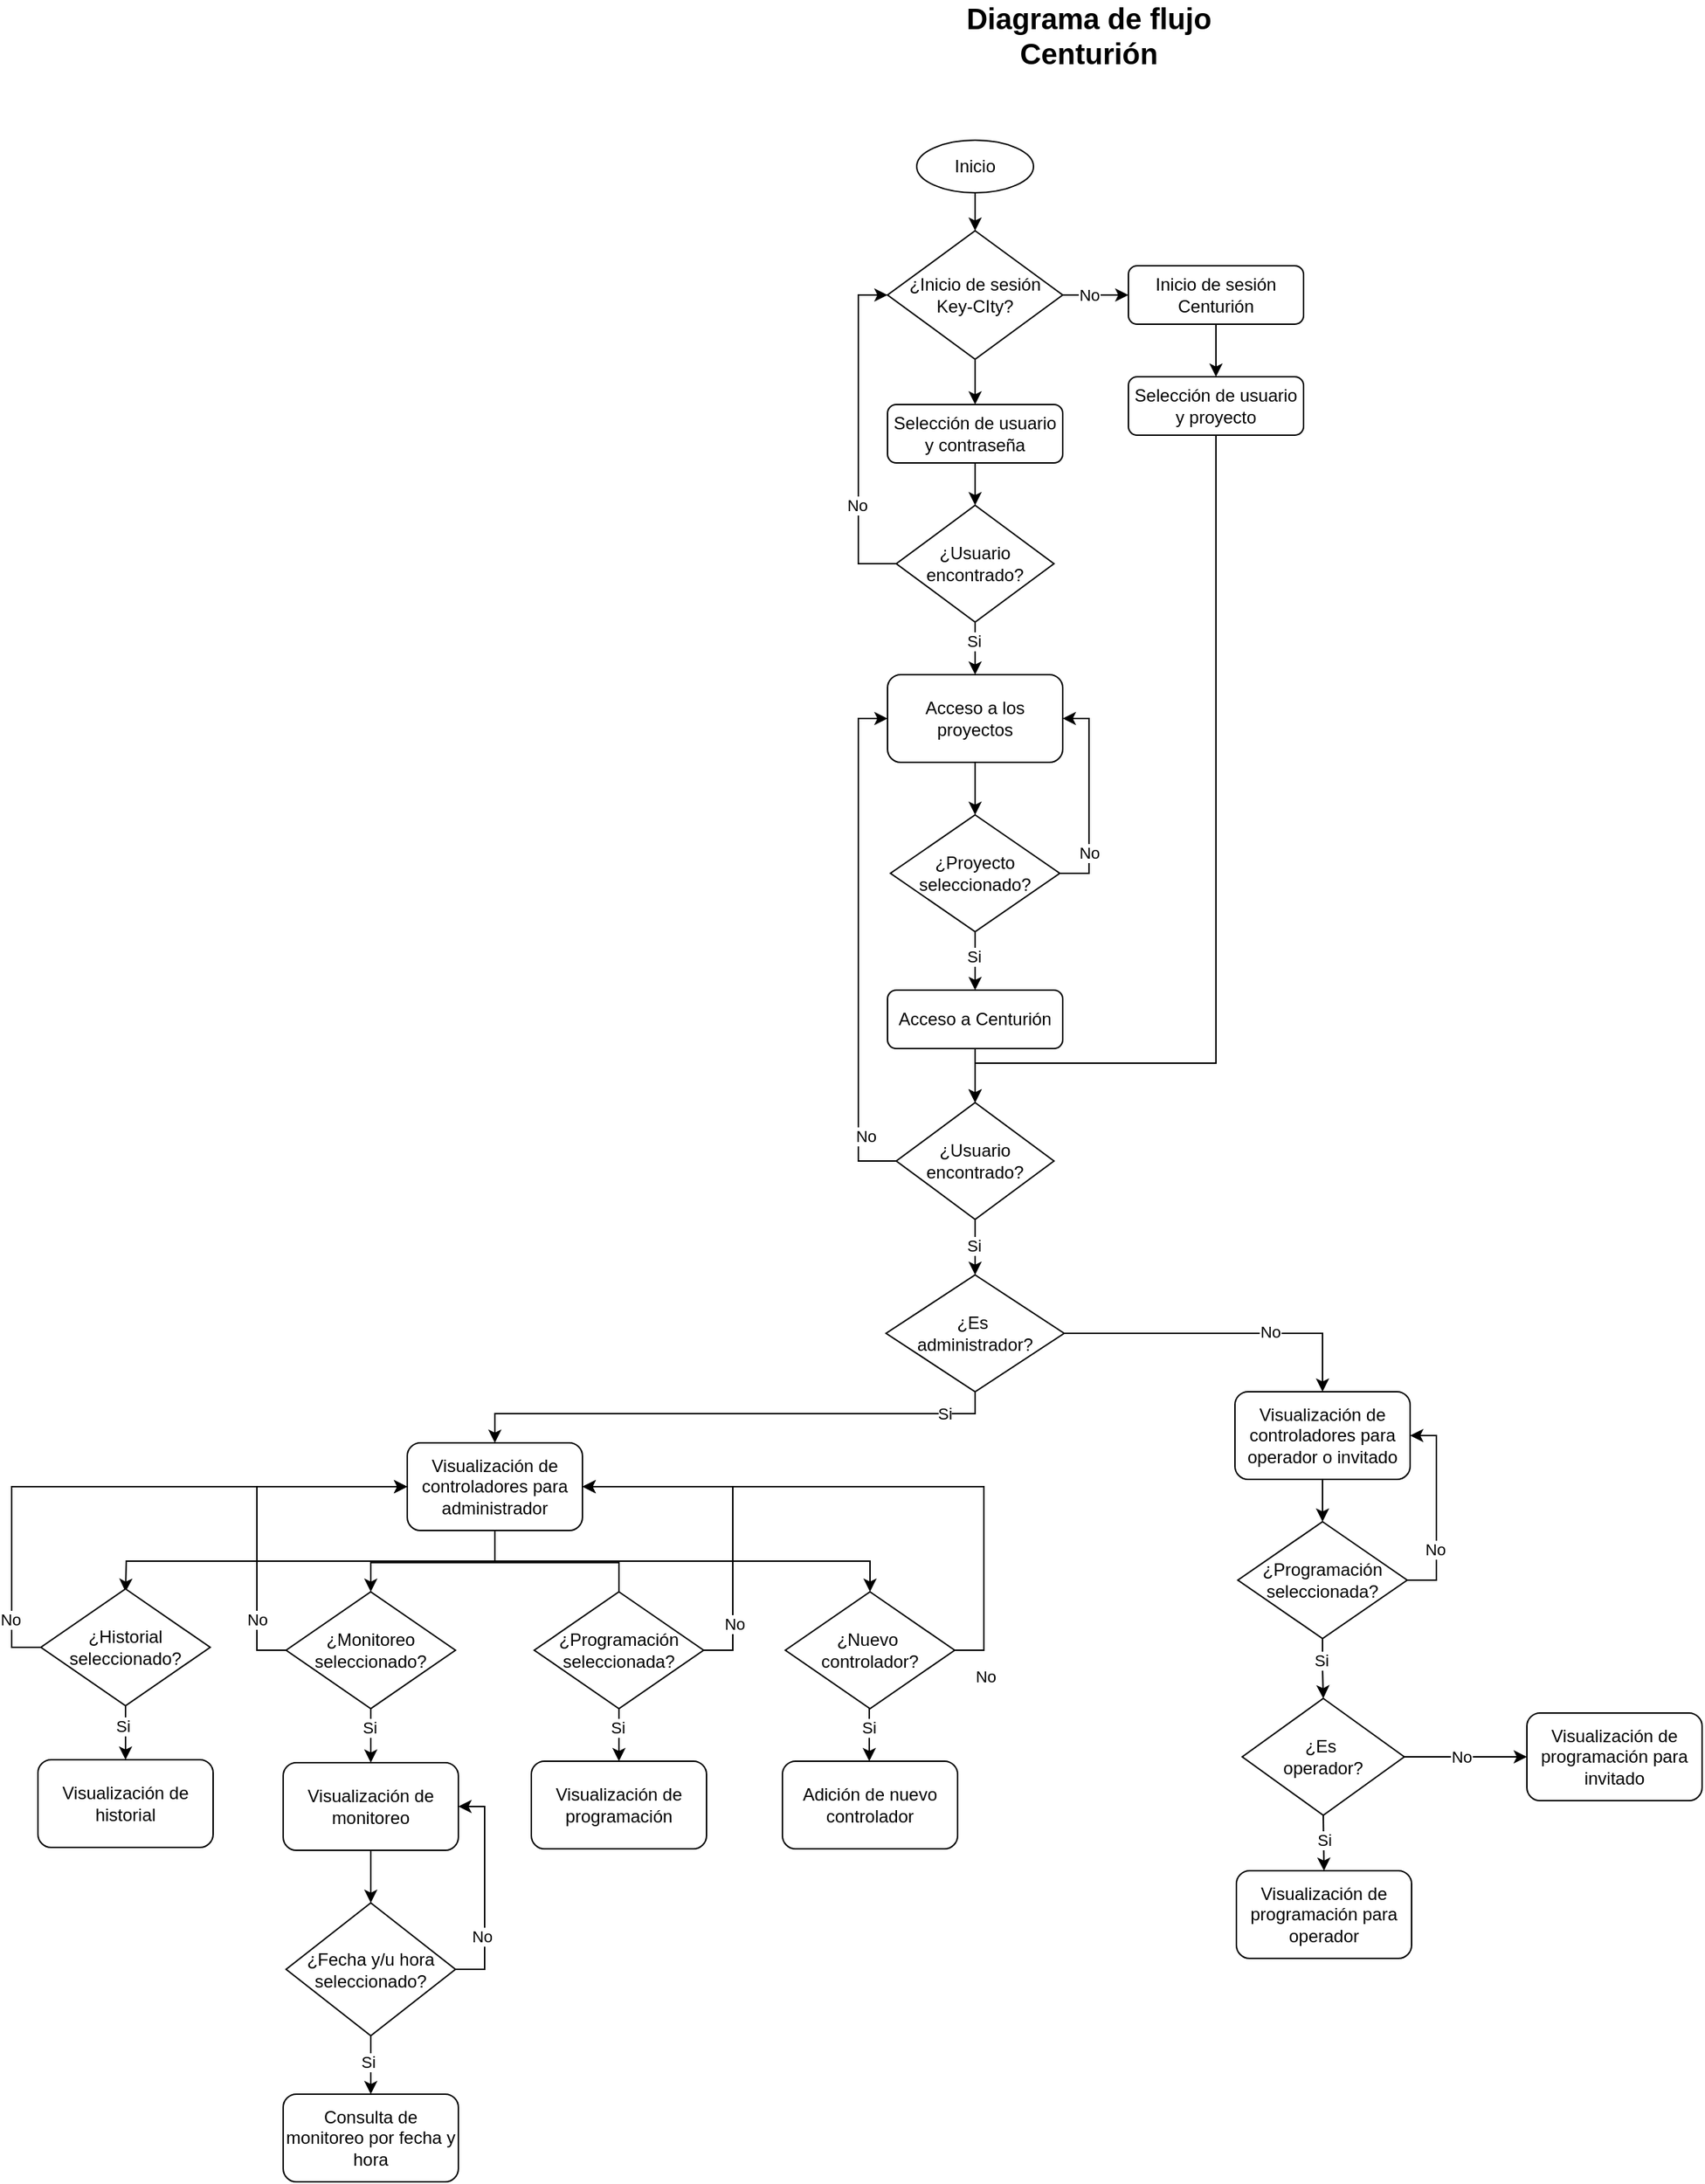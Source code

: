 <mxfile version="24.8.6">
  <diagram name="Página-1" id="_gUe8vNimMI42aKXAMAF">
    <mxGraphModel dx="2192" dy="565" grid="1" gridSize="10" guides="1" tooltips="1" connect="1" arrows="1" fold="1" page="1" pageScale="1" pageWidth="827" pageHeight="1169" math="0" shadow="0">
      <root>
        <mxCell id="0" />
        <mxCell id="1" parent="0" />
        <mxCell id="2lY7sNvGkSiRk7kavxbV-1" value="Diagrama de flujo&lt;div style=&quot;font-size: 20px;&quot;&gt;Centurión&lt;/div&gt;" style="text;html=1;align=center;verticalAlign=middle;whiteSpace=wrap;rounded=0;fontStyle=1;fontSize=20;" vertex="1" parent="1">
          <mxGeometry x="38" y="60" width="200" height="30" as="geometry" />
        </mxCell>
        <mxCell id="2lY7sNvGkSiRk7kavxbV-33" style="edgeStyle=orthogonalEdgeStyle;rounded=0;orthogonalLoop=1;jettySize=auto;html=1;exitX=0.5;exitY=1;exitDx=0;exitDy=0;" edge="1" parent="1" source="2lY7sNvGkSiRk7kavxbV-3">
          <mxGeometry relative="1" as="geometry">
            <mxPoint x="-522" y="1141" as="targetPoint" />
          </mxGeometry>
        </mxCell>
        <mxCell id="2lY7sNvGkSiRk7kavxbV-34" style="edgeStyle=orthogonalEdgeStyle;rounded=0;orthogonalLoop=1;jettySize=auto;html=1;exitX=0.5;exitY=0;exitDx=0;exitDy=0;entryX=0.5;entryY=0;entryDx=0;entryDy=0;" edge="1" parent="1" source="2lY7sNvGkSiRk7kavxbV-31" target="2lY7sNvGkSiRk7kavxbV-30">
          <mxGeometry relative="1" as="geometry" />
        </mxCell>
        <mxCell id="2lY7sNvGkSiRk7kavxbV-35" style="edgeStyle=orthogonalEdgeStyle;rounded=0;orthogonalLoop=1;jettySize=auto;html=1;exitX=0.5;exitY=1;exitDx=0;exitDy=0;entryX=0.5;entryY=0;entryDx=0;entryDy=0;" edge="1" parent="1" source="2lY7sNvGkSiRk7kavxbV-3" target="2lY7sNvGkSiRk7kavxbV-32">
          <mxGeometry relative="1" as="geometry" />
        </mxCell>
        <mxCell id="2lY7sNvGkSiRk7kavxbV-3" value="Visualización de controladores para administrador" style="rounded=1;whiteSpace=wrap;html=1;" vertex="1" parent="1">
          <mxGeometry x="-329" y="1039" width="120" height="60" as="geometry" />
        </mxCell>
        <mxCell id="2lY7sNvGkSiRk7kavxbV-4" value="Visualización de historial" style="rounded=1;whiteSpace=wrap;html=1;" vertex="1" parent="1">
          <mxGeometry x="-582" y="1256" width="120" height="60" as="geometry" />
        </mxCell>
        <mxCell id="2lY7sNvGkSiRk7kavxbV-77" style="edgeStyle=orthogonalEdgeStyle;rounded=0;orthogonalLoop=1;jettySize=auto;html=1;exitX=0.5;exitY=1;exitDx=0;exitDy=0;entryX=0.5;entryY=0;entryDx=0;entryDy=0;" edge="1" parent="1" source="2lY7sNvGkSiRk7kavxbV-5" target="2lY7sNvGkSiRk7kavxbV-74">
          <mxGeometry relative="1" as="geometry" />
        </mxCell>
        <mxCell id="2lY7sNvGkSiRk7kavxbV-5" value="Visualización de monitoreo" style="rounded=1;whiteSpace=wrap;html=1;" vertex="1" parent="1">
          <mxGeometry x="-414" y="1258" width="120" height="60" as="geometry" />
        </mxCell>
        <mxCell id="2lY7sNvGkSiRk7kavxbV-6" value="Adición de nuevo controlador" style="rounded=1;whiteSpace=wrap;html=1;" vertex="1" parent="1">
          <mxGeometry x="-72.0" y="1257" width="120" height="60" as="geometry" />
        </mxCell>
        <mxCell id="2lY7sNvGkSiRk7kavxbV-7" value="Consulta de monitoreo por fecha y hora" style="rounded=1;whiteSpace=wrap;html=1;" vertex="1" parent="1">
          <mxGeometry x="-414" y="1485" width="120" height="60" as="geometry" />
        </mxCell>
        <mxCell id="2lY7sNvGkSiRk7kavxbV-14" style="edgeStyle=orthogonalEdgeStyle;rounded=0;orthogonalLoop=1;jettySize=auto;html=1;exitX=0.5;exitY=1;exitDx=0;exitDy=0;entryX=0.5;entryY=0;entryDx=0;entryDy=0;" edge="1" parent="1" source="2lY7sNvGkSiRk7kavxbV-9" target="2lY7sNvGkSiRk7kavxbV-13">
          <mxGeometry relative="1" as="geometry" />
        </mxCell>
        <mxCell id="2lY7sNvGkSiRk7kavxbV-15" value="Si" style="edgeLabel;html=1;align=center;verticalAlign=middle;resizable=0;points=[];" vertex="1" connectable="0" parent="2lY7sNvGkSiRk7kavxbV-14">
          <mxGeometry x="-0.3" y="-1" relative="1" as="geometry">
            <mxPoint as="offset" />
          </mxGeometry>
        </mxCell>
        <mxCell id="2lY7sNvGkSiRk7kavxbV-104" style="edgeStyle=orthogonalEdgeStyle;rounded=0;orthogonalLoop=1;jettySize=auto;html=1;exitX=0;exitY=0.5;exitDx=0;exitDy=0;entryX=0;entryY=0.5;entryDx=0;entryDy=0;" edge="1" parent="1" source="2lY7sNvGkSiRk7kavxbV-9" target="2lY7sNvGkSiRk7kavxbV-102">
          <mxGeometry relative="1" as="geometry" />
        </mxCell>
        <mxCell id="2lY7sNvGkSiRk7kavxbV-105" value="No" style="edgeLabel;html=1;align=center;verticalAlign=middle;resizable=0;points=[];" vertex="1" connectable="0" parent="2lY7sNvGkSiRk7kavxbV-104">
          <mxGeometry x="-0.422" y="1" relative="1" as="geometry">
            <mxPoint as="offset" />
          </mxGeometry>
        </mxCell>
        <mxCell id="2lY7sNvGkSiRk7kavxbV-9" value="¿Usuario encontrado?" style="rhombus;whiteSpace=wrap;html=1;" vertex="1" parent="1">
          <mxGeometry x="6.0" y="397" width="108" height="80" as="geometry" />
        </mxCell>
        <mxCell id="2lY7sNvGkSiRk7kavxbV-17" style="edgeStyle=orthogonalEdgeStyle;rounded=0;orthogonalLoop=1;jettySize=auto;html=1;exitX=0.5;exitY=1;exitDx=0;exitDy=0;entryX=0.5;entryY=0;entryDx=0;entryDy=0;" edge="1" parent="1" source="2lY7sNvGkSiRk7kavxbV-13" target="2lY7sNvGkSiRk7kavxbV-16">
          <mxGeometry relative="1" as="geometry" />
        </mxCell>
        <mxCell id="2lY7sNvGkSiRk7kavxbV-13" value="Acceso a los proyectos" style="rounded=1;whiteSpace=wrap;html=1;" vertex="1" parent="1">
          <mxGeometry x="1.421e-14" y="513" width="120" height="60" as="geometry" />
        </mxCell>
        <mxCell id="2lY7sNvGkSiRk7kavxbV-18" style="edgeStyle=orthogonalEdgeStyle;rounded=0;orthogonalLoop=1;jettySize=auto;html=1;exitX=1;exitY=0.5;exitDx=0;exitDy=0;entryX=1;entryY=0.5;entryDx=0;entryDy=0;" edge="1" parent="1" source="2lY7sNvGkSiRk7kavxbV-16" target="2lY7sNvGkSiRk7kavxbV-13">
          <mxGeometry relative="1" as="geometry" />
        </mxCell>
        <mxCell id="2lY7sNvGkSiRk7kavxbV-19" value="No" style="edgeLabel;html=1;align=center;verticalAlign=middle;resizable=0;points=[];" vertex="1" connectable="0" parent="2lY7sNvGkSiRk7kavxbV-18">
          <mxGeometry x="-0.529" relative="1" as="geometry">
            <mxPoint as="offset" />
          </mxGeometry>
        </mxCell>
        <mxCell id="2lY7sNvGkSiRk7kavxbV-21" style="edgeStyle=orthogonalEdgeStyle;rounded=0;orthogonalLoop=1;jettySize=auto;html=1;exitX=0.5;exitY=1;exitDx=0;exitDy=0;entryX=0.5;entryY=0;entryDx=0;entryDy=0;" edge="1" parent="1" source="2lY7sNvGkSiRk7kavxbV-16" target="2lY7sNvGkSiRk7kavxbV-20">
          <mxGeometry relative="1" as="geometry">
            <mxPoint x="58.0" y="749" as="targetPoint" />
          </mxGeometry>
        </mxCell>
        <mxCell id="2lY7sNvGkSiRk7kavxbV-22" value="Si" style="edgeLabel;html=1;align=center;verticalAlign=middle;resizable=0;points=[];" vertex="1" connectable="0" parent="2lY7sNvGkSiRk7kavxbV-21">
          <mxGeometry x="-0.171" y="-1" relative="1" as="geometry">
            <mxPoint as="offset" />
          </mxGeometry>
        </mxCell>
        <mxCell id="2lY7sNvGkSiRk7kavxbV-16" value="¿Proyecto seleccionado?" style="rhombus;whiteSpace=wrap;html=1;" vertex="1" parent="1">
          <mxGeometry x="2.0" y="609" width="116" height="80" as="geometry" />
        </mxCell>
        <mxCell id="2lY7sNvGkSiRk7kavxbV-24" style="edgeStyle=orthogonalEdgeStyle;rounded=0;orthogonalLoop=1;jettySize=auto;html=1;exitX=0.5;exitY=1;exitDx=0;exitDy=0;entryX=0.5;entryY=0;entryDx=0;entryDy=0;" edge="1" parent="1" source="2lY7sNvGkSiRk7kavxbV-20" target="2lY7sNvGkSiRk7kavxbV-23">
          <mxGeometry relative="1" as="geometry" />
        </mxCell>
        <mxCell id="2lY7sNvGkSiRk7kavxbV-20" value="Acceso a Centurión" style="rounded=1;whiteSpace=wrap;html=1;" vertex="1" parent="1">
          <mxGeometry x="1.421e-14" y="729" width="120" height="40" as="geometry" />
        </mxCell>
        <mxCell id="2lY7sNvGkSiRk7kavxbV-25" style="edgeStyle=orthogonalEdgeStyle;rounded=0;orthogonalLoop=1;jettySize=auto;html=1;exitX=0;exitY=0.5;exitDx=0;exitDy=0;entryX=0;entryY=0.5;entryDx=0;entryDy=0;" edge="1" parent="1" source="2lY7sNvGkSiRk7kavxbV-23" target="2lY7sNvGkSiRk7kavxbV-13">
          <mxGeometry relative="1" as="geometry" />
        </mxCell>
        <mxCell id="2lY7sNvGkSiRk7kavxbV-26" value="No" style="edgeLabel;html=1;align=center;verticalAlign=middle;resizable=0;points=[];" vertex="1" connectable="0" parent="2lY7sNvGkSiRk7kavxbV-25">
          <mxGeometry x="-0.947" y="2" relative="1" as="geometry">
            <mxPoint x="-12" y="-19" as="offset" />
          </mxGeometry>
        </mxCell>
        <mxCell id="2lY7sNvGkSiRk7kavxbV-119" style="edgeStyle=orthogonalEdgeStyle;rounded=0;orthogonalLoop=1;jettySize=auto;html=1;exitX=0.5;exitY=1;exitDx=0;exitDy=0;entryX=0.5;entryY=0;entryDx=0;entryDy=0;" edge="1" parent="1" source="2lY7sNvGkSiRk7kavxbV-23" target="2lY7sNvGkSiRk7kavxbV-44">
          <mxGeometry relative="1" as="geometry" />
        </mxCell>
        <mxCell id="2lY7sNvGkSiRk7kavxbV-120" value="Si" style="edgeLabel;html=1;align=center;verticalAlign=middle;resizable=0;points=[];" vertex="1" connectable="0" parent="2lY7sNvGkSiRk7kavxbV-119">
          <mxGeometry x="-0.084" y="-3" relative="1" as="geometry">
            <mxPoint x="2" as="offset" />
          </mxGeometry>
        </mxCell>
        <mxCell id="2lY7sNvGkSiRk7kavxbV-23" value="¿Usuario encontrado?" style="rhombus;whiteSpace=wrap;html=1;" vertex="1" parent="1">
          <mxGeometry x="6.0" y="806" width="108" height="80" as="geometry" />
        </mxCell>
        <mxCell id="2lY7sNvGkSiRk7kavxbV-36" style="edgeStyle=orthogonalEdgeStyle;rounded=0;orthogonalLoop=1;jettySize=auto;html=1;entryX=0.5;entryY=0;entryDx=0;entryDy=0;" edge="1" parent="1" source="2lY7sNvGkSiRk7kavxbV-29" target="2lY7sNvGkSiRk7kavxbV-4">
          <mxGeometry relative="1" as="geometry">
            <mxPoint x="-522" y="1221" as="sourcePoint" />
            <mxPoint x="-522" y="1251" as="targetPoint" />
          </mxGeometry>
        </mxCell>
        <mxCell id="2lY7sNvGkSiRk7kavxbV-79" value="Si" style="edgeLabel;html=1;align=center;verticalAlign=middle;resizable=0;points=[];" vertex="1" connectable="0" parent="2lY7sNvGkSiRk7kavxbV-36">
          <mxGeometry x="-0.358" y="-2" relative="1" as="geometry">
            <mxPoint as="offset" />
          </mxGeometry>
        </mxCell>
        <mxCell id="2lY7sNvGkSiRk7kavxbV-67" style="edgeStyle=orthogonalEdgeStyle;rounded=0;orthogonalLoop=1;jettySize=auto;html=1;exitX=0;exitY=0.5;exitDx=0;exitDy=0;entryX=0;entryY=0.5;entryDx=0;entryDy=0;" edge="1" parent="1" source="2lY7sNvGkSiRk7kavxbV-29" target="2lY7sNvGkSiRk7kavxbV-3">
          <mxGeometry relative="1" as="geometry">
            <mxPoint x="-592" y="1048" as="targetPoint" />
          </mxGeometry>
        </mxCell>
        <mxCell id="2lY7sNvGkSiRk7kavxbV-68" value="No" style="edgeLabel;html=1;align=center;verticalAlign=middle;resizable=0;points=[];" vertex="1" connectable="0" parent="2lY7sNvGkSiRk7kavxbV-67">
          <mxGeometry x="-0.804" y="1" relative="1" as="geometry">
            <mxPoint as="offset" />
          </mxGeometry>
        </mxCell>
        <mxCell id="2lY7sNvGkSiRk7kavxbV-29" value="¿Historial seleccionado?" style="rhombus;whiteSpace=wrap;html=1;" vertex="1" parent="1">
          <mxGeometry x="-580" y="1139" width="116" height="80" as="geometry" />
        </mxCell>
        <mxCell id="2lY7sNvGkSiRk7kavxbV-37" style="edgeStyle=orthogonalEdgeStyle;rounded=0;orthogonalLoop=1;jettySize=auto;html=1;exitX=0.5;exitY=1;exitDx=0;exitDy=0;entryX=0.5;entryY=0;entryDx=0;entryDy=0;" edge="1" parent="1" source="2lY7sNvGkSiRk7kavxbV-30" target="2lY7sNvGkSiRk7kavxbV-5">
          <mxGeometry relative="1" as="geometry" />
        </mxCell>
        <mxCell id="2lY7sNvGkSiRk7kavxbV-80" value="Si" style="edgeLabel;html=1;align=center;verticalAlign=middle;resizable=0;points=[];" vertex="1" connectable="0" parent="2lY7sNvGkSiRk7kavxbV-37">
          <mxGeometry x="-0.308" relative="1" as="geometry">
            <mxPoint x="-1" as="offset" />
          </mxGeometry>
        </mxCell>
        <mxCell id="2lY7sNvGkSiRk7kavxbV-66" style="edgeStyle=orthogonalEdgeStyle;rounded=0;orthogonalLoop=1;jettySize=auto;html=1;exitX=0;exitY=0.5;exitDx=0;exitDy=0;entryX=0;entryY=0.5;entryDx=0;entryDy=0;" edge="1" parent="1" source="2lY7sNvGkSiRk7kavxbV-30" target="2lY7sNvGkSiRk7kavxbV-3">
          <mxGeometry relative="1" as="geometry" />
        </mxCell>
        <mxCell id="2lY7sNvGkSiRk7kavxbV-69" value="No" style="edgeLabel;html=1;align=center;verticalAlign=middle;resizable=0;points=[];" vertex="1" connectable="0" parent="2lY7sNvGkSiRk7kavxbV-66">
          <mxGeometry x="-0.709" relative="1" as="geometry">
            <mxPoint y="-7" as="offset" />
          </mxGeometry>
        </mxCell>
        <mxCell id="2lY7sNvGkSiRk7kavxbV-30" value="¿Monitoreo seleccionado?" style="rhombus;whiteSpace=wrap;html=1;" vertex="1" parent="1">
          <mxGeometry x="-412" y="1141" width="116" height="80" as="geometry" />
        </mxCell>
        <mxCell id="2lY7sNvGkSiRk7kavxbV-40" style="edgeStyle=orthogonalEdgeStyle;rounded=0;orthogonalLoop=1;jettySize=auto;html=1;exitX=0.5;exitY=1;exitDx=0;exitDy=0;entryX=0.5;entryY=0;entryDx=0;entryDy=0;" edge="1" parent="1" source="2lY7sNvGkSiRk7kavxbV-31" target="2lY7sNvGkSiRk7kavxbV-39">
          <mxGeometry relative="1" as="geometry" />
        </mxCell>
        <mxCell id="2lY7sNvGkSiRk7kavxbV-81" value="Si" style="edgeLabel;html=1;align=center;verticalAlign=middle;resizable=0;points=[];" vertex="1" connectable="0" parent="2lY7sNvGkSiRk7kavxbV-40">
          <mxGeometry x="-0.289" relative="1" as="geometry">
            <mxPoint x="-1" as="offset" />
          </mxGeometry>
        </mxCell>
        <mxCell id="2lY7sNvGkSiRk7kavxbV-70" style="edgeStyle=orthogonalEdgeStyle;rounded=0;orthogonalLoop=1;jettySize=auto;html=1;exitX=1;exitY=0.5;exitDx=0;exitDy=0;entryX=1;entryY=0.5;entryDx=0;entryDy=0;" edge="1" parent="1" source="2lY7sNvGkSiRk7kavxbV-31" target="2lY7sNvGkSiRk7kavxbV-3">
          <mxGeometry relative="1" as="geometry" />
        </mxCell>
        <mxCell id="2lY7sNvGkSiRk7kavxbV-73" value="No" style="edgeLabel;html=1;align=center;verticalAlign=middle;resizable=0;points=[];" vertex="1" connectable="0" parent="2lY7sNvGkSiRk7kavxbV-70">
          <mxGeometry x="-0.675" y="-1" relative="1" as="geometry">
            <mxPoint as="offset" />
          </mxGeometry>
        </mxCell>
        <mxCell id="2lY7sNvGkSiRk7kavxbV-31" value="¿Programación seleccionada?" style="rhombus;whiteSpace=wrap;html=1;" vertex="1" parent="1">
          <mxGeometry x="-242" y="1141" width="116" height="80" as="geometry" />
        </mxCell>
        <mxCell id="2lY7sNvGkSiRk7kavxbV-38" style="edgeStyle=orthogonalEdgeStyle;rounded=0;orthogonalLoop=1;jettySize=auto;html=1;exitX=0.5;exitY=1;exitDx=0;exitDy=0;entryX=0.5;entryY=0;entryDx=0;entryDy=0;" edge="1" parent="1">
          <mxGeometry relative="1" as="geometry">
            <mxPoint x="-12.5" y="1221" as="sourcePoint" />
            <mxPoint x="-12.5" y="1257" as="targetPoint" />
          </mxGeometry>
        </mxCell>
        <mxCell id="2lY7sNvGkSiRk7kavxbV-123" value="Si" style="edgeLabel;html=1;align=center;verticalAlign=middle;resizable=0;points=[];" vertex="1" connectable="0" parent="2lY7sNvGkSiRk7kavxbV-38">
          <mxGeometry x="-0.289" y="2" relative="1" as="geometry">
            <mxPoint x="-3" as="offset" />
          </mxGeometry>
        </mxCell>
        <mxCell id="2lY7sNvGkSiRk7kavxbV-71" style="edgeStyle=orthogonalEdgeStyle;rounded=0;orthogonalLoop=1;jettySize=auto;html=1;exitX=1;exitY=0.5;exitDx=0;exitDy=0;entryX=1;entryY=0.5;entryDx=0;entryDy=0;" edge="1" parent="1" source="2lY7sNvGkSiRk7kavxbV-32" target="2lY7sNvGkSiRk7kavxbV-3">
          <mxGeometry relative="1" as="geometry">
            <mxPoint x="-12.0" y="1068" as="targetPoint" />
          </mxGeometry>
        </mxCell>
        <mxCell id="2lY7sNvGkSiRk7kavxbV-72" value="No" style="edgeLabel;html=1;align=center;verticalAlign=middle;resizable=0;points=[];" vertex="1" connectable="0" parent="2lY7sNvGkSiRk7kavxbV-71">
          <mxGeometry x="-0.802" y="-1" relative="1" as="geometry">
            <mxPoint y="38" as="offset" />
          </mxGeometry>
        </mxCell>
        <mxCell id="2lY7sNvGkSiRk7kavxbV-32" value="¿Nuevo&amp;nbsp;&lt;div&gt;controlador?&lt;/div&gt;" style="rhombus;whiteSpace=wrap;html=1;" vertex="1" parent="1">
          <mxGeometry x="-70.0" y="1141" width="116" height="80" as="geometry" />
        </mxCell>
        <mxCell id="2lY7sNvGkSiRk7kavxbV-39" value="Visualización de programación" style="rounded=1;whiteSpace=wrap;html=1;" vertex="1" parent="1">
          <mxGeometry x="-244" y="1257" width="120" height="60" as="geometry" />
        </mxCell>
        <mxCell id="2lY7sNvGkSiRk7kavxbV-54" style="edgeStyle=orthogonalEdgeStyle;rounded=0;orthogonalLoop=1;jettySize=auto;html=1;exitX=0.5;exitY=1;exitDx=0;exitDy=0;entryX=0.5;entryY=0;entryDx=0;entryDy=0;" edge="1" parent="1">
          <mxGeometry relative="1" as="geometry">
            <mxPoint x="298" y="1108" as="sourcePoint" />
            <mxPoint x="298" y="1138" as="targetPoint" />
          </mxGeometry>
        </mxCell>
        <mxCell id="2lY7sNvGkSiRk7kavxbV-122" style="edgeStyle=orthogonalEdgeStyle;rounded=0;orthogonalLoop=1;jettySize=auto;html=1;exitX=0.5;exitY=1;exitDx=0;exitDy=0;entryX=0.5;entryY=0;entryDx=0;entryDy=0;" edge="1" parent="1" source="2lY7sNvGkSiRk7kavxbV-41" target="2lY7sNvGkSiRk7kavxbV-52">
          <mxGeometry relative="1" as="geometry" />
        </mxCell>
        <mxCell id="2lY7sNvGkSiRk7kavxbV-41" value="Visualización de controladores para operador o invitado" style="rounded=1;whiteSpace=wrap;html=1;" vertex="1" parent="1">
          <mxGeometry x="238" y="1004" width="120" height="60" as="geometry" />
        </mxCell>
        <mxCell id="2lY7sNvGkSiRk7kavxbV-47" style="edgeStyle=orthogonalEdgeStyle;rounded=0;orthogonalLoop=1;jettySize=auto;html=1;exitX=0.5;exitY=1;exitDx=0;exitDy=0;entryX=0.5;entryY=0;entryDx=0;entryDy=0;" edge="1" parent="1" target="2lY7sNvGkSiRk7kavxbV-3">
          <mxGeometry relative="1" as="geometry">
            <mxPoint x="60.0" y="1004" as="sourcePoint" />
            <Array as="points">
              <mxPoint x="60.0" y="1019" />
              <mxPoint x="-269" y="1019" />
            </Array>
          </mxGeometry>
        </mxCell>
        <mxCell id="2lY7sNvGkSiRk7kavxbV-48" value="Si" style="edgeLabel;html=1;align=center;verticalAlign=middle;resizable=0;points=[];" vertex="1" connectable="0" parent="2lY7sNvGkSiRk7kavxbV-47">
          <mxGeometry x="-0.778" y="-1" relative="1" as="geometry">
            <mxPoint x="4" y="1" as="offset" />
          </mxGeometry>
        </mxCell>
        <mxCell id="2lY7sNvGkSiRk7kavxbV-49" style="edgeStyle=orthogonalEdgeStyle;rounded=0;orthogonalLoop=1;jettySize=auto;html=1;exitX=1;exitY=0.5;exitDx=0;exitDy=0;entryX=0.5;entryY=0;entryDx=0;entryDy=0;" edge="1" parent="1" source="2lY7sNvGkSiRk7kavxbV-44" target="2lY7sNvGkSiRk7kavxbV-41">
          <mxGeometry relative="1" as="geometry" />
        </mxCell>
        <mxCell id="2lY7sNvGkSiRk7kavxbV-50" value="No" style="edgeLabel;html=1;align=center;verticalAlign=middle;resizable=0;points=[];" vertex="1" connectable="0" parent="2lY7sNvGkSiRk7kavxbV-49">
          <mxGeometry x="0.301" y="1" relative="1" as="geometry">
            <mxPoint as="offset" />
          </mxGeometry>
        </mxCell>
        <mxCell id="2lY7sNvGkSiRk7kavxbV-44" value="¿Es&amp;nbsp;&lt;div&gt;administrador?&lt;/div&gt;" style="rhombus;whiteSpace=wrap;html=1;" vertex="1" parent="1">
          <mxGeometry x="-1.0" y="924" width="122" height="80" as="geometry" />
        </mxCell>
        <mxCell id="2lY7sNvGkSiRk7kavxbV-55" style="edgeStyle=orthogonalEdgeStyle;rounded=0;orthogonalLoop=1;jettySize=auto;html=1;exitX=1;exitY=0.5;exitDx=0;exitDy=0;entryX=1;entryY=0.5;entryDx=0;entryDy=0;" edge="1" parent="1" source="2lY7sNvGkSiRk7kavxbV-52" target="2lY7sNvGkSiRk7kavxbV-41">
          <mxGeometry relative="1" as="geometry" />
        </mxCell>
        <mxCell id="2lY7sNvGkSiRk7kavxbV-56" value="No" style="edgeLabel;html=1;align=center;verticalAlign=middle;resizable=0;points=[];" vertex="1" connectable="0" parent="2lY7sNvGkSiRk7kavxbV-55">
          <mxGeometry x="-0.403" y="1" relative="1" as="geometry">
            <mxPoint as="offset" />
          </mxGeometry>
        </mxCell>
        <mxCell id="2lY7sNvGkSiRk7kavxbV-59" style="edgeStyle=orthogonalEdgeStyle;rounded=0;orthogonalLoop=1;jettySize=auto;html=1;exitX=0.5;exitY=1;exitDx=0;exitDy=0;entryX=0.5;entryY=0;entryDx=0;entryDy=0;" edge="1" parent="1" source="2lY7sNvGkSiRk7kavxbV-52" target="2lY7sNvGkSiRk7kavxbV-58">
          <mxGeometry relative="1" as="geometry" />
        </mxCell>
        <mxCell id="2lY7sNvGkSiRk7kavxbV-60" value="Si" style="edgeLabel;html=1;align=center;verticalAlign=middle;resizable=0;points=[];" vertex="1" connectable="0" parent="2lY7sNvGkSiRk7kavxbV-59">
          <mxGeometry x="-0.278" y="1" relative="1" as="geometry">
            <mxPoint x="-2" as="offset" />
          </mxGeometry>
        </mxCell>
        <mxCell id="2lY7sNvGkSiRk7kavxbV-52" value="¿Programación seleccionada?" style="rhombus;whiteSpace=wrap;html=1;" vertex="1" parent="1">
          <mxGeometry x="240" y="1093" width="116" height="80" as="geometry" />
        </mxCell>
        <mxCell id="2lY7sNvGkSiRk7kavxbV-53" value="Visualización de programación para operador" style="rounded=1;whiteSpace=wrap;html=1;" vertex="1" parent="1">
          <mxGeometry x="239" y="1332" width="120" height="60" as="geometry" />
        </mxCell>
        <mxCell id="2lY7sNvGkSiRk7kavxbV-61" style="edgeStyle=orthogonalEdgeStyle;rounded=0;orthogonalLoop=1;jettySize=auto;html=1;exitX=0.5;exitY=1;exitDx=0;exitDy=0;entryX=0.5;entryY=0;entryDx=0;entryDy=0;" edge="1" parent="1" source="2lY7sNvGkSiRk7kavxbV-58" target="2lY7sNvGkSiRk7kavxbV-53">
          <mxGeometry relative="1" as="geometry" />
        </mxCell>
        <mxCell id="2lY7sNvGkSiRk7kavxbV-62" value="Si" style="edgeLabel;html=1;align=center;verticalAlign=middle;resizable=0;points=[];" vertex="1" connectable="0" parent="2lY7sNvGkSiRk7kavxbV-61">
          <mxGeometry x="-0.115" y="1" relative="1" as="geometry">
            <mxPoint x="-1" as="offset" />
          </mxGeometry>
        </mxCell>
        <mxCell id="2lY7sNvGkSiRk7kavxbV-64" style="edgeStyle=orthogonalEdgeStyle;rounded=0;orthogonalLoop=1;jettySize=auto;html=1;exitX=1;exitY=0.5;exitDx=0;exitDy=0;entryX=0;entryY=0.5;entryDx=0;entryDy=0;" edge="1" parent="1" source="2lY7sNvGkSiRk7kavxbV-58" target="2lY7sNvGkSiRk7kavxbV-63">
          <mxGeometry relative="1" as="geometry" />
        </mxCell>
        <mxCell id="2lY7sNvGkSiRk7kavxbV-65" value="No" style="edgeLabel;html=1;align=center;verticalAlign=middle;resizable=0;points=[];" vertex="1" connectable="0" parent="2lY7sNvGkSiRk7kavxbV-64">
          <mxGeometry x="-0.405" relative="1" as="geometry">
            <mxPoint x="14" as="offset" />
          </mxGeometry>
        </mxCell>
        <mxCell id="2lY7sNvGkSiRk7kavxbV-58" value="¿Es&amp;nbsp;&lt;div&gt;operador?&lt;/div&gt;" style="rhombus;whiteSpace=wrap;html=1;" vertex="1" parent="1">
          <mxGeometry x="243" y="1214" width="111" height="80" as="geometry" />
        </mxCell>
        <mxCell id="2lY7sNvGkSiRk7kavxbV-63" value="Visualización de programación para invitado" style="rounded=1;whiteSpace=wrap;html=1;" vertex="1" parent="1">
          <mxGeometry x="438" y="1224" width="120" height="60" as="geometry" />
        </mxCell>
        <mxCell id="2lY7sNvGkSiRk7kavxbV-83" style="edgeStyle=orthogonalEdgeStyle;rounded=0;orthogonalLoop=1;jettySize=auto;html=1;exitX=0.5;exitY=1;exitDx=0;exitDy=0;entryX=0.5;entryY=0;entryDx=0;entryDy=0;" edge="1" parent="1" source="2lY7sNvGkSiRk7kavxbV-74" target="2lY7sNvGkSiRk7kavxbV-7">
          <mxGeometry relative="1" as="geometry" />
        </mxCell>
        <mxCell id="2lY7sNvGkSiRk7kavxbV-86" value="Si" style="edgeLabel;html=1;align=center;verticalAlign=middle;resizable=0;points=[];" vertex="1" connectable="0" parent="2lY7sNvGkSiRk7kavxbV-83">
          <mxGeometry x="-0.11" y="-2" relative="1" as="geometry">
            <mxPoint as="offset" />
          </mxGeometry>
        </mxCell>
        <mxCell id="2lY7sNvGkSiRk7kavxbV-84" style="edgeStyle=orthogonalEdgeStyle;rounded=0;orthogonalLoop=1;jettySize=auto;html=1;exitX=1;exitY=0.5;exitDx=0;exitDy=0;entryX=1;entryY=0.5;entryDx=0;entryDy=0;" edge="1" parent="1" source="2lY7sNvGkSiRk7kavxbV-74" target="2lY7sNvGkSiRk7kavxbV-5">
          <mxGeometry relative="1" as="geometry" />
        </mxCell>
        <mxCell id="2lY7sNvGkSiRk7kavxbV-85" value="No" style="edgeLabel;html=1;align=center;verticalAlign=middle;resizable=0;points=[];" vertex="1" connectable="0" parent="2lY7sNvGkSiRk7kavxbV-84">
          <mxGeometry x="-0.429" y="2" relative="1" as="geometry">
            <mxPoint as="offset" />
          </mxGeometry>
        </mxCell>
        <mxCell id="2lY7sNvGkSiRk7kavxbV-74" value="¿Fecha y/u hora seleccionado?" style="rhombus;whiteSpace=wrap;html=1;" vertex="1" parent="1">
          <mxGeometry x="-412" y="1354" width="116" height="91" as="geometry" />
        </mxCell>
        <mxCell id="2lY7sNvGkSiRk7kavxbV-106" style="edgeStyle=orthogonalEdgeStyle;rounded=0;orthogonalLoop=1;jettySize=auto;html=1;exitX=1;exitY=0.5;exitDx=0;exitDy=0;" edge="1" parent="1" source="2lY7sNvGkSiRk7kavxbV-102">
          <mxGeometry relative="1" as="geometry">
            <mxPoint x="165" y="253" as="targetPoint" />
          </mxGeometry>
        </mxCell>
        <mxCell id="2lY7sNvGkSiRk7kavxbV-108" value="No" style="edgeLabel;html=1;align=center;verticalAlign=middle;resizable=0;points=[];" vertex="1" connectable="0" parent="2lY7sNvGkSiRk7kavxbV-106">
          <mxGeometry x="-0.617" y="-3" relative="1" as="geometry">
            <mxPoint x="9" y="-3" as="offset" />
          </mxGeometry>
        </mxCell>
        <mxCell id="2lY7sNvGkSiRk7kavxbV-113" style="edgeStyle=orthogonalEdgeStyle;rounded=0;orthogonalLoop=1;jettySize=auto;html=1;exitX=0.5;exitY=1;exitDx=0;exitDy=0;entryX=0.5;entryY=0;entryDx=0;entryDy=0;" edge="1" parent="1" source="2lY7sNvGkSiRk7kavxbV-102" target="2lY7sNvGkSiRk7kavxbV-112">
          <mxGeometry relative="1" as="geometry" />
        </mxCell>
        <mxCell id="2lY7sNvGkSiRk7kavxbV-102" value="¿Inicio de sesión Key-CIty?" style="rhombus;whiteSpace=wrap;html=1;" vertex="1" parent="1">
          <mxGeometry x="1.421e-14" y="209" width="120" height="88" as="geometry" />
        </mxCell>
        <mxCell id="2lY7sNvGkSiRk7kavxbV-110" style="edgeStyle=orthogonalEdgeStyle;rounded=0;orthogonalLoop=1;jettySize=auto;html=1;exitX=0.5;exitY=1;exitDx=0;exitDy=0;entryX=0.5;entryY=0;entryDx=0;entryDy=0;" edge="1" parent="1" source="2lY7sNvGkSiRk7kavxbV-127" target="2lY7sNvGkSiRk7kavxbV-109">
          <mxGeometry relative="1" as="geometry">
            <mxPoint x="225" y="281.0" as="sourcePoint" />
          </mxGeometry>
        </mxCell>
        <mxCell id="2lY7sNvGkSiRk7kavxbV-118" style="edgeStyle=orthogonalEdgeStyle;rounded=0;orthogonalLoop=1;jettySize=auto;html=1;exitX=0.5;exitY=1;exitDx=0;exitDy=0;entryX=0.5;entryY=0;entryDx=0;entryDy=0;" edge="1" parent="1" source="2lY7sNvGkSiRk7kavxbV-109" target="2lY7sNvGkSiRk7kavxbV-23">
          <mxGeometry relative="1" as="geometry">
            <mxPoint x="128" y="749" as="targetPoint" />
            <Array as="points">
              <mxPoint x="225" y="779" />
              <mxPoint x="60.0" y="779" />
            </Array>
          </mxGeometry>
        </mxCell>
        <mxCell id="2lY7sNvGkSiRk7kavxbV-109" value="Selección de usuario y proyecto" style="rounded=1;whiteSpace=wrap;html=1;" vertex="1" parent="1">
          <mxGeometry x="165" y="309" width="120" height="40" as="geometry" />
        </mxCell>
        <mxCell id="2lY7sNvGkSiRk7kavxbV-114" style="edgeStyle=orthogonalEdgeStyle;rounded=0;orthogonalLoop=1;jettySize=auto;html=1;exitX=0.5;exitY=1;exitDx=0;exitDy=0;entryX=0.5;entryY=0;entryDx=0;entryDy=0;" edge="1" parent="1" source="2lY7sNvGkSiRk7kavxbV-112" target="2lY7sNvGkSiRk7kavxbV-9">
          <mxGeometry relative="1" as="geometry" />
        </mxCell>
        <mxCell id="2lY7sNvGkSiRk7kavxbV-112" value="Selección de usuario y contraseña" style="rounded=1;whiteSpace=wrap;html=1;" vertex="1" parent="1">
          <mxGeometry x="1.421e-14" y="328" width="120" height="40" as="geometry" />
        </mxCell>
        <mxCell id="2lY7sNvGkSiRk7kavxbV-125" style="edgeStyle=orthogonalEdgeStyle;rounded=0;orthogonalLoop=1;jettySize=auto;html=1;exitX=0.5;exitY=1;exitDx=0;exitDy=0;entryX=0.5;entryY=0;entryDx=0;entryDy=0;" edge="1" parent="1" source="2lY7sNvGkSiRk7kavxbV-124" target="2lY7sNvGkSiRk7kavxbV-102">
          <mxGeometry relative="1" as="geometry">
            <Array as="points">
              <mxPoint x="60" y="180" />
              <mxPoint x="60" y="180" />
            </Array>
          </mxGeometry>
        </mxCell>
        <mxCell id="2lY7sNvGkSiRk7kavxbV-124" value="Inicio" style="ellipse;whiteSpace=wrap;html=1;" vertex="1" parent="1">
          <mxGeometry x="20.0" y="147" width="80" height="36" as="geometry" />
        </mxCell>
        <mxCell id="2lY7sNvGkSiRk7kavxbV-127" value="Inicio de sesión&lt;div&gt;Centurión&lt;/div&gt;" style="rounded=1;whiteSpace=wrap;html=1;" vertex="1" parent="1">
          <mxGeometry x="165" y="233" width="120" height="40" as="geometry" />
        </mxCell>
      </root>
    </mxGraphModel>
  </diagram>
</mxfile>
